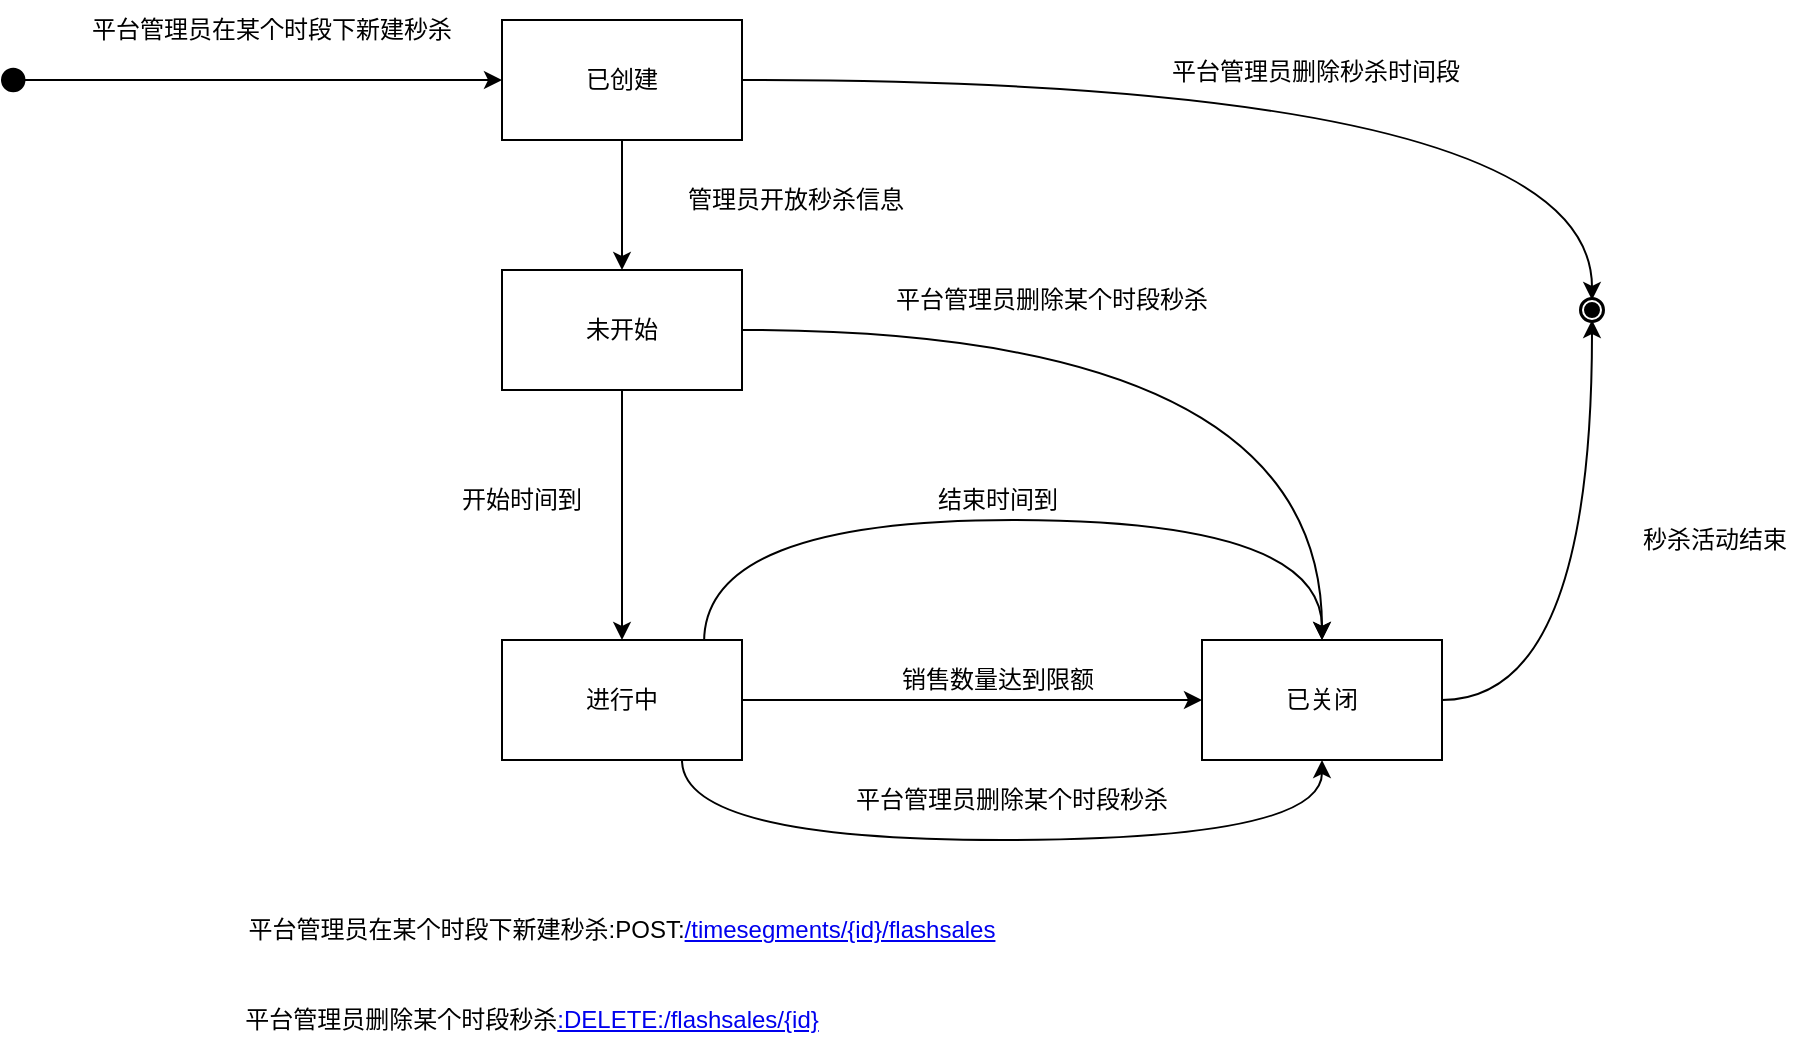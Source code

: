 <mxfile version="13.8.8" type="github">
  <diagram id="v563zlm0SLZjSlG3yGTz" name="Page-1">
    <mxGraphModel dx="1038" dy="587" grid="1" gridSize="10" guides="1" tooltips="1" connect="1" arrows="1" fold="1" page="1" pageScale="1" pageWidth="827" pageHeight="1169" math="0" shadow="0">
      <root>
        <mxCell id="0" />
        <mxCell id="1" parent="0" />
        <mxCell id="F_KAV1UvmDDsLSGFxsyZ-1" value="" style="shape=mxgraph.bpmn.shape;html=1;verticalLabelPosition=bottom;labelBackgroundColor=#ffffff;verticalAlign=top;align=center;perimeter=ellipsePerimeter;outlineConnect=0;outline=end;symbol=terminate;shadow=0;" vertex="1" parent="1">
          <mxGeometry x="880" y="160" width="10" height="10" as="geometry" />
        </mxCell>
        <mxCell id="F_KAV1UvmDDsLSGFxsyZ-2" style="edgeStyle=orthogonalEdgeStyle;rounded=0;orthogonalLoop=1;jettySize=auto;html=1;" edge="1" parent="1" source="F_KAV1UvmDDsLSGFxsyZ-3" target="F_KAV1UvmDDsLSGFxsyZ-21">
          <mxGeometry relative="1" as="geometry" />
        </mxCell>
        <mxCell id="F_KAV1UvmDDsLSGFxsyZ-3" value="" style="ellipse;whiteSpace=wrap;html=1;aspect=fixed;shadow=0;fillColor=#000000;" vertex="1" parent="1">
          <mxGeometry x="90" y="44.38" width="11.25" height="11.25" as="geometry" />
        </mxCell>
        <mxCell id="F_KAV1UvmDDsLSGFxsyZ-4" style="edgeStyle=orthogonalEdgeStyle;rounded=0;orthogonalLoop=1;jettySize=auto;html=1;" edge="1" parent="1" source="F_KAV1UvmDDsLSGFxsyZ-6" target="F_KAV1UvmDDsLSGFxsyZ-13">
          <mxGeometry relative="1" as="geometry" />
        </mxCell>
        <mxCell id="F_KAV1UvmDDsLSGFxsyZ-5" style="edgeStyle=orthogonalEdgeStyle;rounded=0;orthogonalLoop=1;jettySize=auto;html=1;curved=1;" edge="1" parent="1" source="F_KAV1UvmDDsLSGFxsyZ-6" target="F_KAV1UvmDDsLSGFxsyZ-8">
          <mxGeometry relative="1" as="geometry" />
        </mxCell>
        <mxCell id="F_KAV1UvmDDsLSGFxsyZ-6" value="未开始" style="rounded=0;whiteSpace=wrap;html=1;shadow=0;fillColor=#FFFFFF;" vertex="1" parent="1">
          <mxGeometry x="340" y="145" width="120" height="60" as="geometry" />
        </mxCell>
        <mxCell id="F_KAV1UvmDDsLSGFxsyZ-7" style="edgeStyle=orthogonalEdgeStyle;rounded=0;orthogonalLoop=1;jettySize=auto;html=1;curved=1;" edge="1" parent="1" source="F_KAV1UvmDDsLSGFxsyZ-8" target="F_KAV1UvmDDsLSGFxsyZ-1">
          <mxGeometry relative="1" as="geometry" />
        </mxCell>
        <mxCell id="F_KAV1UvmDDsLSGFxsyZ-8" value="已关闭" style="rounded=0;whiteSpace=wrap;html=1;shadow=0;fillColor=#FFFFFF;" vertex="1" parent="1">
          <mxGeometry x="690" y="330" width="120" height="60" as="geometry" />
        </mxCell>
        <mxCell id="F_KAV1UvmDDsLSGFxsyZ-9" value="&lt;span&gt;&lt;span&gt;平台管理员在某个时段下新建秒杀&lt;/span&gt;&lt;/span&gt;" style="text;html=1;strokeColor=none;fillColor=none;align=center;verticalAlign=middle;whiteSpace=wrap;rounded=0;shadow=0;" vertex="1" parent="1">
          <mxGeometry x="130" y="10" width="190" height="30" as="geometry" />
        </mxCell>
        <mxCell id="F_KAV1UvmDDsLSGFxsyZ-10" style="edgeStyle=orthogonalEdgeStyle;rounded=0;orthogonalLoop=1;jettySize=auto;html=1;curved=1;exitX=0.842;exitY=0.017;exitDx=0;exitDy=0;exitPerimeter=0;entryX=0.5;entryY=0;entryDx=0;entryDy=0;" edge="1" parent="1" source="F_KAV1UvmDDsLSGFxsyZ-13" target="F_KAV1UvmDDsLSGFxsyZ-8">
          <mxGeometry relative="1" as="geometry">
            <Array as="points">
              <mxPoint x="441" y="270" />
              <mxPoint x="750" y="270" />
            </Array>
          </mxGeometry>
        </mxCell>
        <mxCell id="F_KAV1UvmDDsLSGFxsyZ-11" style="edgeStyle=orthogonalEdgeStyle;rounded=0;orthogonalLoop=1;jettySize=auto;html=1;curved=1;exitX=0.75;exitY=1;exitDx=0;exitDy=0;" edge="1" parent="1" source="F_KAV1UvmDDsLSGFxsyZ-13" target="F_KAV1UvmDDsLSGFxsyZ-8">
          <mxGeometry relative="1" as="geometry">
            <Array as="points">
              <mxPoint x="430" y="430" />
              <mxPoint x="750" y="430" />
            </Array>
          </mxGeometry>
        </mxCell>
        <mxCell id="F_KAV1UvmDDsLSGFxsyZ-12" style="edgeStyle=orthogonalEdgeStyle;curved=1;rounded=0;orthogonalLoop=1;jettySize=auto;html=1;" edge="1" parent="1" source="F_KAV1UvmDDsLSGFxsyZ-13" target="F_KAV1UvmDDsLSGFxsyZ-8">
          <mxGeometry relative="1" as="geometry" />
        </mxCell>
        <mxCell id="F_KAV1UvmDDsLSGFxsyZ-13" value="进行中" style="rounded=0;whiteSpace=wrap;html=1;shadow=0;fillColor=#FFFFFF;" vertex="1" parent="1">
          <mxGeometry x="340" y="330" width="120" height="60" as="geometry" />
        </mxCell>
        <mxCell id="F_KAV1UvmDDsLSGFxsyZ-14" value="开始时间到" style="text;html=1;strokeColor=none;fillColor=none;align=center;verticalAlign=middle;whiteSpace=wrap;rounded=0;shadow=0;" vertex="1" parent="1">
          <mxGeometry x="310" y="250" width="80" height="20" as="geometry" />
        </mxCell>
        <mxCell id="F_KAV1UvmDDsLSGFxsyZ-15" value="结束时间到" style="text;html=1;strokeColor=none;fillColor=none;align=center;verticalAlign=middle;whiteSpace=wrap;rounded=0;shadow=0;" vertex="1" parent="1">
          <mxGeometry x="553" y="250" width="70" height="20" as="geometry" />
        </mxCell>
        <mxCell id="F_KAV1UvmDDsLSGFxsyZ-16" value="销售数量达到限额" style="text;html=1;strokeColor=none;fillColor=none;align=center;verticalAlign=middle;whiteSpace=wrap;rounded=0;shadow=0;" vertex="1" parent="1">
          <mxGeometry x="538" y="340" width="100" height="20" as="geometry" />
        </mxCell>
        <mxCell id="F_KAV1UvmDDsLSGFxsyZ-17" value="&lt;span&gt;&lt;span&gt;平台管理员删除某个时段秒杀&lt;/span&gt;&lt;/span&gt;" style="text;html=1;strokeColor=none;fillColor=none;align=center;verticalAlign=middle;whiteSpace=wrap;rounded=0;shadow=0;" vertex="1" parent="1">
          <mxGeometry x="530" y="150" width="170" height="20" as="geometry" />
        </mxCell>
        <mxCell id="F_KAV1UvmDDsLSGFxsyZ-18" value="秒杀活动结束" style="text;html=1;strokeColor=none;fillColor=none;align=center;verticalAlign=middle;whiteSpace=wrap;rounded=0;shadow=0;" vertex="1" parent="1">
          <mxGeometry x="900" y="270" width="93" height="20" as="geometry" />
        </mxCell>
        <mxCell id="F_KAV1UvmDDsLSGFxsyZ-20" style="edgeStyle=orthogonalEdgeStyle;rounded=0;orthogonalLoop=1;jettySize=auto;html=1;" edge="1" parent="1" source="F_KAV1UvmDDsLSGFxsyZ-21" target="F_KAV1UvmDDsLSGFxsyZ-6">
          <mxGeometry relative="1" as="geometry" />
        </mxCell>
        <mxCell id="F_KAV1UvmDDsLSGFxsyZ-29" style="edgeStyle=orthogonalEdgeStyle;rounded=0;orthogonalLoop=1;jettySize=auto;html=1;entryX=0.5;entryY=0;entryDx=0;entryDy=0;curved=1;" edge="1" parent="1" source="F_KAV1UvmDDsLSGFxsyZ-21" target="F_KAV1UvmDDsLSGFxsyZ-1">
          <mxGeometry relative="1" as="geometry" />
        </mxCell>
        <mxCell id="F_KAV1UvmDDsLSGFxsyZ-21" value="已创建" style="rounded=0;whiteSpace=wrap;html=1;" vertex="1" parent="1">
          <mxGeometry x="340" y="20" width="120" height="60" as="geometry" />
        </mxCell>
        <mxCell id="F_KAV1UvmDDsLSGFxsyZ-22" value="管理员开放秒杀信息" style="text;html=1;strokeColor=none;fillColor=none;align=center;verticalAlign=middle;whiteSpace=wrap;rounded=0;" vertex="1" parent="1">
          <mxGeometry x="414" y="100" width="146" height="20" as="geometry" />
        </mxCell>
        <mxCell id="F_KAV1UvmDDsLSGFxsyZ-25" value="&lt;span&gt;&lt;span&gt;平台管理员删除某个时段秒杀&lt;/span&gt;&lt;/span&gt;" style="text;html=1;strokeColor=none;fillColor=none;align=center;verticalAlign=middle;whiteSpace=wrap;rounded=0;shadow=0;" vertex="1" parent="1">
          <mxGeometry x="510" y="400" width="170" height="20" as="geometry" />
        </mxCell>
        <mxCell id="F_KAV1UvmDDsLSGFxsyZ-26" value="&lt;span&gt;&lt;span&gt;平台管理员在某个时段下新建秒杀:POST:&lt;/span&gt;&lt;/span&gt;&lt;span&gt;&lt;span&gt;&lt;span class=&quot;opblock-summary-method&quot;&gt;&lt;/span&gt;&lt;span class=&quot;opblock-summary-path&quot;&gt;&lt;a class=&quot;nostyle&quot;&gt;&lt;span&gt;​/timesegments​/{id}​/flashsales&lt;/span&gt;&lt;/a&gt;&lt;/span&gt;&lt;/span&gt;&lt;/span&gt;" style="text;html=1;strokeColor=none;fillColor=none;align=center;verticalAlign=middle;whiteSpace=wrap;rounded=0;shadow=0;" vertex="1" parent="1">
          <mxGeometry x="210" y="460" width="380" height="30" as="geometry" />
        </mxCell>
        <mxCell id="F_KAV1UvmDDsLSGFxsyZ-27" value="&lt;span&gt;&lt;span&gt;平台管理员删除某个时段秒杀&lt;/span&gt;&lt;/span&gt;&lt;span&gt;&lt;span&gt;&lt;span class=&quot;opblock-summary-method&quot;&gt;&lt;/span&gt;&lt;span class=&quot;opblock-summary-path&quot;&gt;&lt;a class=&quot;nostyle&quot;&gt;&lt;span&gt;​:DELETE:/flashsales​/{id}&lt;/span&gt;&lt;/a&gt;&lt;/span&gt;&lt;/span&gt;&lt;/span&gt;" style="text;html=1;strokeColor=none;fillColor=none;align=center;verticalAlign=middle;whiteSpace=wrap;rounded=0;shadow=0;" vertex="1" parent="1">
          <mxGeometry x="210" y="510" width="290" height="20" as="geometry" />
        </mxCell>
        <mxCell id="F_KAV1UvmDDsLSGFxsyZ-32" value="&lt;span&gt;&lt;span&gt;平台管理员删除秒杀时间段&lt;/span&gt;&lt;/span&gt;" style="text;html=1;strokeColor=none;fillColor=none;align=center;verticalAlign=middle;whiteSpace=wrap;rounded=0;" vertex="1" parent="1">
          <mxGeometry x="667" y="35.63" width="160" height="20" as="geometry" />
        </mxCell>
      </root>
    </mxGraphModel>
  </diagram>
</mxfile>
